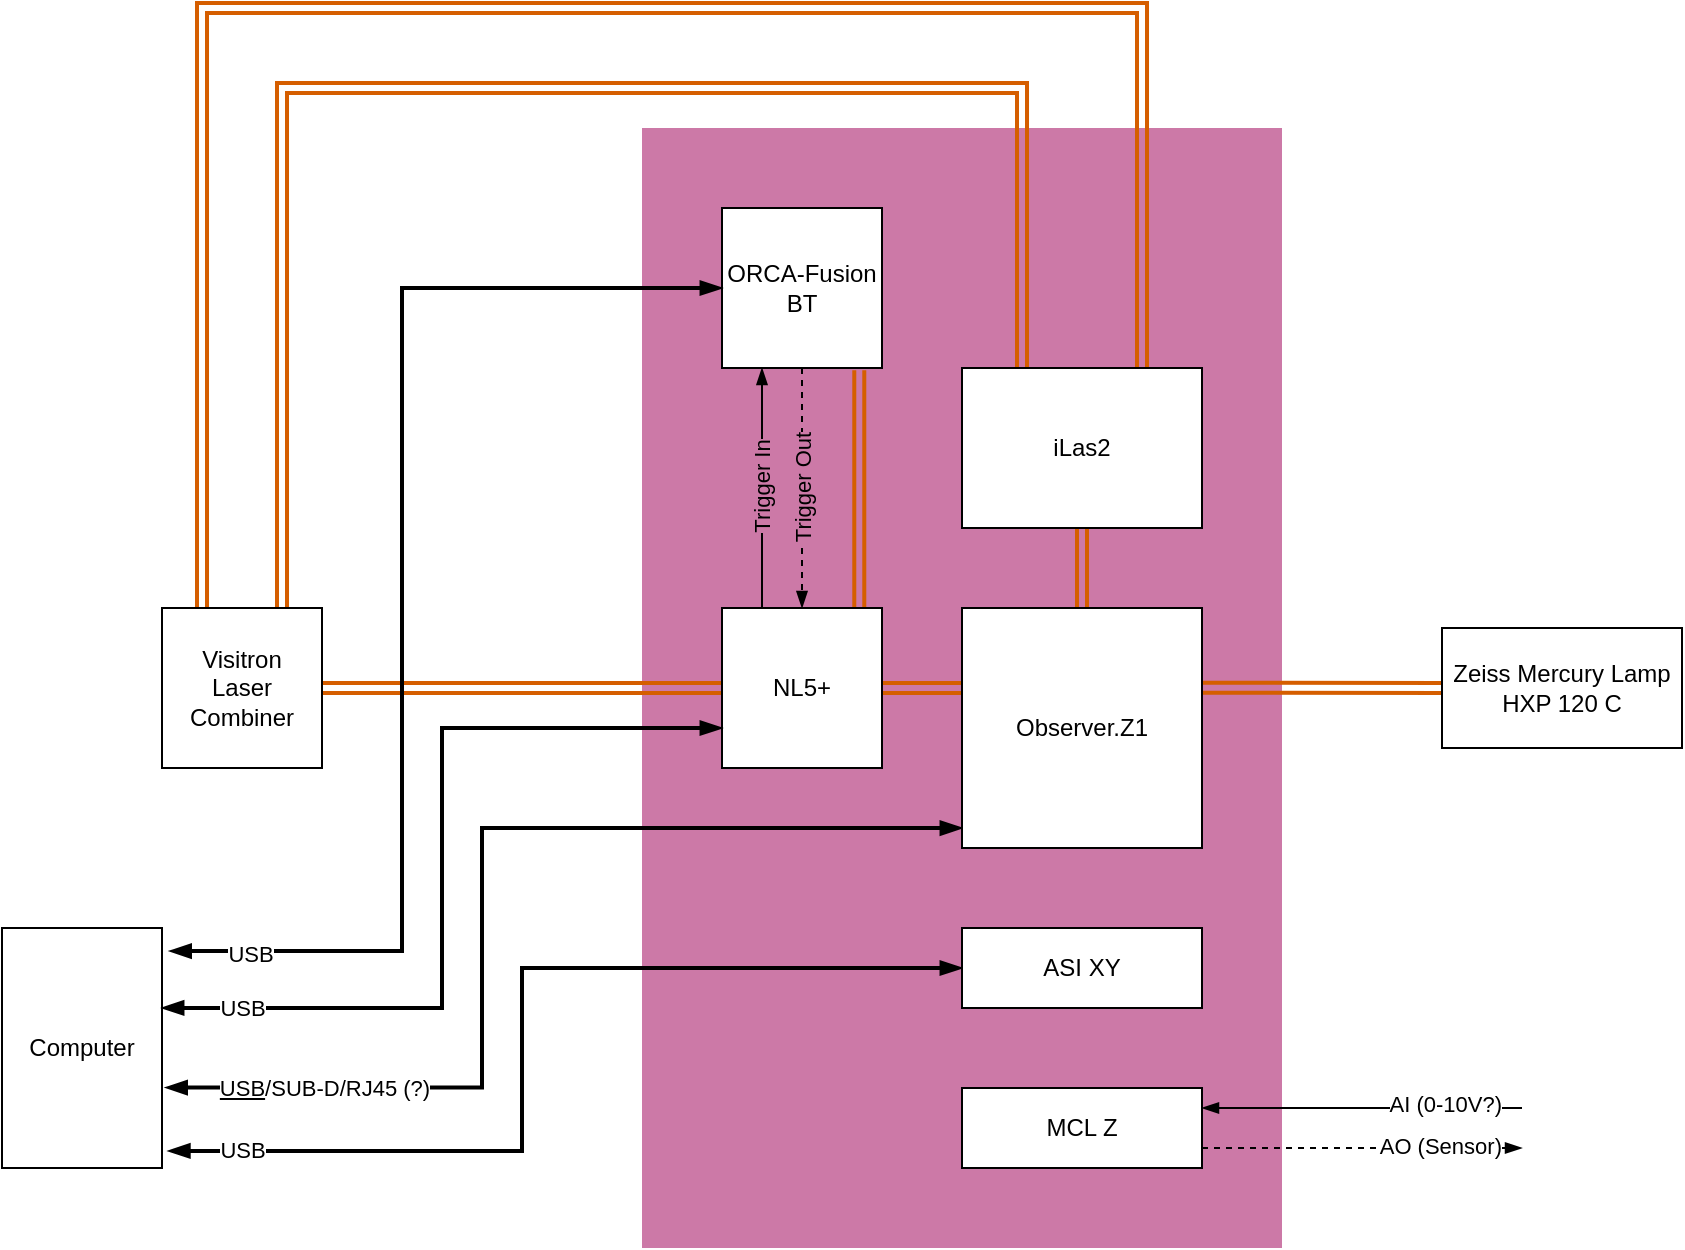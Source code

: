 <mxfile version="25.0.3">
  <diagram name="Page-1" id="0XpLSPNhMH7CNnPKEJ4U">
    <mxGraphModel dx="2074" dy="1106" grid="1" gridSize="10" guides="1" tooltips="1" connect="1" arrows="1" fold="1" page="1" pageScale="1" pageWidth="1169" pageHeight="826" math="0" shadow="0">
      <root>
        <mxCell id="0" />
        <mxCell id="1" parent="0" />
        <mxCell id="HXFtCFlEsN2_snCT11Q_-34" value="" style="rounded=0;whiteSpace=wrap;html=1;fillColor=#CC79A7;strokeColor=none;" parent="1" vertex="1">
          <mxGeometry x="480" y="163" width="320" height="560" as="geometry" />
        </mxCell>
        <mxCell id="HXFtCFlEsN2_snCT11Q_-22" style="edgeStyle=elbowEdgeStyle;rounded=0;orthogonalLoop=1;jettySize=auto;html=1;entryX=1.022;entryY=0.665;entryDx=0;entryDy=0;strokeWidth=2;endArrow=blockThin;endFill=1;startArrow=blockThin;startFill=1;exitX=0;exitY=0.917;exitDx=0;exitDy=0;exitPerimeter=0;entryPerimeter=0;" parent="1" source="HXFtCFlEsN2_snCT11Q_-2" target="HXFtCFlEsN2_snCT11Q_-1" edge="1">
          <mxGeometry relative="1" as="geometry">
            <mxPoint x="550" y="543" as="sourcePoint" />
            <Array as="points">
              <mxPoint x="400" y="563" />
            </Array>
          </mxGeometry>
        </mxCell>
        <mxCell id="HXFtCFlEsN2_snCT11Q_-23" value="&lt;u&gt;USB&lt;/u&gt;/SUB-D/RJ45 (?)" style="edgeLabel;html=1;align=center;verticalAlign=middle;resizable=0;points=[];" parent="HXFtCFlEsN2_snCT11Q_-22" vertex="1" connectable="0">
          <mxGeometry x="0.51" y="-1" relative="1" as="geometry">
            <mxPoint x="-51" y="1" as="offset" />
          </mxGeometry>
        </mxCell>
        <mxCell id="HXFtCFlEsN2_snCT11Q_-20" style="edgeStyle=elbowEdgeStyle;rounded=0;orthogonalLoop=1;jettySize=auto;html=1;exitX=0;exitY=0.5;exitDx=0;exitDy=0;endArrow=blockThin;endFill=1;startArrow=blockThin;startFill=1;strokeWidth=2;entryX=1.039;entryY=0.929;entryDx=0;entryDy=0;entryPerimeter=0;" parent="1" source="HXFtCFlEsN2_snCT11Q_-5" target="HXFtCFlEsN2_snCT11Q_-1" edge="1">
          <mxGeometry relative="1" as="geometry">
            <mxPoint x="270" y="673" as="targetPoint" />
            <Array as="points">
              <mxPoint x="420" y="623" />
            </Array>
          </mxGeometry>
        </mxCell>
        <mxCell id="HXFtCFlEsN2_snCT11Q_-46" value="USB" style="edgeLabel;html=1;align=center;verticalAlign=middle;resizable=0;points=[];" parent="HXFtCFlEsN2_snCT11Q_-20" vertex="1" connectable="0">
          <mxGeometry x="0.881" y="-1" relative="1" as="geometry">
            <mxPoint x="8" as="offset" />
          </mxGeometry>
        </mxCell>
        <mxCell id="HXFtCFlEsN2_snCT11Q_-12" value="" style="endArrow=none;html=1;rounded=0;exitX=1;exitY=0.25;exitDx=0;exitDy=0;startArrow=blockThin;startFill=1;" parent="1" source="HXFtCFlEsN2_snCT11Q_-10" edge="1">
          <mxGeometry width="50" height="50" relative="1" as="geometry">
            <mxPoint x="800" y="673" as="sourcePoint" />
            <mxPoint x="920" y="653" as="targetPoint" />
          </mxGeometry>
        </mxCell>
        <mxCell id="HXFtCFlEsN2_snCT11Q_-17" value="AI (0-10V?)" style="edgeLabel;html=1;align=right;verticalAlign=middle;resizable=0;points=[];" parent="HXFtCFlEsN2_snCT11Q_-12" vertex="1" connectable="0">
          <mxGeometry x="-0.05" y="2" relative="1" as="geometry">
            <mxPoint x="74" as="offset" />
          </mxGeometry>
        </mxCell>
        <mxCell id="HXFtCFlEsN2_snCT11Q_-13" value="" style="endArrow=blockThin;html=1;rounded=0;exitX=1;exitY=0.75;exitDx=0;exitDy=0;dashed=1;endFill=1;" parent="1" source="HXFtCFlEsN2_snCT11Q_-10" edge="1">
          <mxGeometry width="50" height="50" relative="1" as="geometry">
            <mxPoint x="780" y="673" as="sourcePoint" />
            <mxPoint x="920" y="673" as="targetPoint" />
          </mxGeometry>
        </mxCell>
        <mxCell id="HXFtCFlEsN2_snCT11Q_-18" value="AO (Sensor)" style="edgeLabel;html=1;align=right;verticalAlign=middle;resizable=0;points=[];" parent="HXFtCFlEsN2_snCT11Q_-13" vertex="1" connectable="0">
          <mxGeometry x="-0.1" y="1" relative="1" as="geometry">
            <mxPoint x="78" as="offset" />
          </mxGeometry>
        </mxCell>
        <mxCell id="HXFtCFlEsN2_snCT11Q_-27" style="edgeStyle=none;rounded=0;orthogonalLoop=1;jettySize=auto;html=1;exitX=1;exitY=0.5;exitDx=0;exitDy=0;entryX=-0.003;entryY=0.333;entryDx=0;entryDy=0;entryPerimeter=0;endArrow=none;endFill=0;shape=link;strokeColor=#D55E00;strokeWidth=2;" parent="1" source="HXFtCFlEsN2_snCT11Q_-25" target="HXFtCFlEsN2_snCT11Q_-2" edge="1">
          <mxGeometry relative="1" as="geometry" />
        </mxCell>
        <mxCell id="HXFtCFlEsN2_snCT11Q_-28" style="edgeStyle=none;rounded=0;orthogonalLoop=1;jettySize=auto;html=1;exitX=0.5;exitY=1;exitDx=0;exitDy=0;entryX=0.5;entryY=0;entryDx=0;entryDy=0;endArrow=none;endFill=0;shape=link;strokeColor=#D55E00;strokeWidth=2;" parent="1" source="HXFtCFlEsN2_snCT11Q_-24" target="HXFtCFlEsN2_snCT11Q_-2" edge="1">
          <mxGeometry relative="1" as="geometry">
            <mxPoint x="610" y="453" as="sourcePoint" />
            <mxPoint x="650" y="453" as="targetPoint" />
          </mxGeometry>
        </mxCell>
        <mxCell id="HXFtCFlEsN2_snCT11Q_-1" value="Computer" style="rounded=0;whiteSpace=wrap;html=1;" parent="1" vertex="1">
          <mxGeometry x="160" y="563" width="80" height="120" as="geometry" />
        </mxCell>
        <mxCell id="HXFtCFlEsN2_snCT11Q_-5" value="ASI XY" style="rounded=0;whiteSpace=wrap;html=1;" parent="1" vertex="1">
          <mxGeometry x="640" y="563" width="120" height="40" as="geometry" />
        </mxCell>
        <mxCell id="HXFtCFlEsN2_snCT11Q_-10" value="MCL Z" style="rounded=0;whiteSpace=wrap;html=1;" parent="1" vertex="1">
          <mxGeometry x="640" y="643" width="120" height="40" as="geometry" />
        </mxCell>
        <mxCell id="HXFtCFlEsN2_snCT11Q_-30" style="edgeStyle=none;rounded=0;orthogonalLoop=1;jettySize=auto;html=1;entryX=0.858;entryY=0.031;entryDx=0;entryDy=0;endArrow=none;endFill=0;shape=link;strokeColor=#D55E00;strokeWidth=2;exitX=0.858;exitY=1.014;exitDx=0;exitDy=0;exitPerimeter=0;entryPerimeter=0;" parent="1" source="HXFtCFlEsN2_snCT11Q_-29" target="HXFtCFlEsN2_snCT11Q_-25" edge="1">
          <mxGeometry relative="1" as="geometry">
            <mxPoint x="590" y="283" as="sourcePoint" />
            <mxPoint x="590" y="403" as="targetPoint" />
          </mxGeometry>
        </mxCell>
        <mxCell id="HXFtCFlEsN2_snCT11Q_-29" value="&lt;div&gt;ORCA-Fusion&lt;/div&gt;&lt;div&gt;BT&lt;br&gt;&lt;/div&gt;" style="rounded=0;whiteSpace=wrap;html=1;" parent="1" vertex="1">
          <mxGeometry x="520" y="203" width="80" height="80" as="geometry" />
        </mxCell>
        <mxCell id="HXFtCFlEsN2_snCT11Q_-37" style="edgeStyle=none;rounded=0;orthogonalLoop=1;jettySize=auto;html=1;exitX=1;exitY=0.5;exitDx=0;exitDy=0;endArrow=none;endFill=0;shape=link;strokeColor=#D55E00;strokeWidth=2;entryX=0;entryY=0.5;entryDx=0;entryDy=0;" parent="1" target="HXFtCFlEsN2_snCT11Q_-50" edge="1">
          <mxGeometry relative="1" as="geometry">
            <mxPoint x="760" y="442.83" as="sourcePoint" />
            <mxPoint x="880" y="443" as="targetPoint" />
          </mxGeometry>
        </mxCell>
        <mxCell id="HXFtCFlEsN2_snCT11Q_-38" style="edgeStyle=none;rounded=0;orthogonalLoop=1;jettySize=auto;html=1;exitX=1;exitY=0.5;exitDx=0;exitDy=0;endArrow=none;endFill=0;shape=link;strokeColor=#D55E00;strokeWidth=2;" parent="1" source="HXFtCFlEsN2_snCT11Q_-43" edge="1">
          <mxGeometry relative="1" as="geometry">
            <mxPoint x="400" y="442.83" as="sourcePoint" />
            <mxPoint x="520" y="443" as="targetPoint" />
          </mxGeometry>
        </mxCell>
        <mxCell id="HXFtCFlEsN2_snCT11Q_-2" value="Observer.Z1" style="whiteSpace=wrap;html=1;aspect=fixed;" parent="1" vertex="1">
          <mxGeometry x="640" y="403" width="120" height="120" as="geometry" />
        </mxCell>
        <mxCell id="HXFtCFlEsN2_snCT11Q_-25" value="NL5+" style="whiteSpace=wrap;html=1;aspect=fixed;" parent="1" vertex="1">
          <mxGeometry x="520" y="403" width="80" height="80" as="geometry" />
        </mxCell>
        <mxCell id="HXFtCFlEsN2_snCT11Q_-44" style="edgeStyle=elbowEdgeStyle;rounded=0;orthogonalLoop=1;jettySize=auto;elbow=vertical;html=1;exitX=0.25;exitY=0;exitDx=0;exitDy=0;entryX=0.75;entryY=0;entryDx=0;entryDy=0;shape=link;strokeColor=#D55E00;strokeWidth=2;" parent="1" source="HXFtCFlEsN2_snCT11Q_-43" target="HXFtCFlEsN2_snCT11Q_-24" edge="1">
          <mxGeometry relative="1" as="geometry">
            <mxPoint x="670" y="83" as="targetPoint" />
            <Array as="points">
              <mxPoint x="510" y="103" />
            </Array>
          </mxGeometry>
        </mxCell>
        <mxCell id="HXFtCFlEsN2_snCT11Q_-45" style="edgeStyle=elbowEdgeStyle;rounded=0;orthogonalLoop=1;jettySize=auto;elbow=vertical;html=1;exitX=0.75;exitY=0;exitDx=0;exitDy=0;entryX=0.25;entryY=0;entryDx=0;entryDy=0;shape=link;strokeColor=#D55E00;strokeWidth=2;" parent="1" source="HXFtCFlEsN2_snCT11Q_-43" target="HXFtCFlEsN2_snCT11Q_-24" edge="1">
          <mxGeometry relative="1" as="geometry">
            <mxPoint x="740" y="293" as="targetPoint" />
            <mxPoint x="270" y="413" as="sourcePoint" />
            <Array as="points">
              <mxPoint x="480" y="143" />
            </Array>
          </mxGeometry>
        </mxCell>
        <mxCell id="HXFtCFlEsN2_snCT11Q_-31" style="edgeStyle=elbowEdgeStyle;rounded=0;orthogonalLoop=1;jettySize=auto;html=1;strokeWidth=2;endArrow=blockThin;endFill=1;startArrow=blockThin;startFill=1;exitX=0;exitY=0.5;exitDx=0;exitDy=0;entryX=1.047;entryY=0.096;entryDx=0;entryDy=0;entryPerimeter=0;" parent="1" source="HXFtCFlEsN2_snCT11Q_-29" target="HXFtCFlEsN2_snCT11Q_-1" edge="1">
          <mxGeometry relative="1" as="geometry">
            <mxPoint x="480" y="373" as="sourcePoint" />
            <mxPoint x="220" y="513" as="targetPoint" />
            <Array as="points">
              <mxPoint x="360" y="453" />
            </Array>
          </mxGeometry>
        </mxCell>
        <mxCell id="HXFtCFlEsN2_snCT11Q_-47" value="USB" style="edgeLabel;html=1;align=center;verticalAlign=middle;resizable=0;points=[];" parent="HXFtCFlEsN2_snCT11Q_-31" vertex="1" connectable="0">
          <mxGeometry x="0.911" y="1" relative="1" as="geometry">
            <mxPoint x="13" as="offset" />
          </mxGeometry>
        </mxCell>
        <mxCell id="HXFtCFlEsN2_snCT11Q_-39" value="" style="endArrow=none;html=1;rounded=0;entryX=0.25;entryY=0;entryDx=0;entryDy=0;exitX=0.25;exitY=1;exitDx=0;exitDy=0;endFill=0;startArrow=blockThin;startFill=1;" parent="1" source="HXFtCFlEsN2_snCT11Q_-29" target="HXFtCFlEsN2_snCT11Q_-25" edge="1">
          <mxGeometry width="50" height="50" relative="1" as="geometry">
            <mxPoint x="140" y="93" as="sourcePoint" />
            <mxPoint x="140" y="293" as="targetPoint" />
          </mxGeometry>
        </mxCell>
        <mxCell id="HXFtCFlEsN2_snCT11Q_-51" value="&lt;div&gt;Trigger In&lt;/div&gt;" style="edgeLabel;html=1;align=center;verticalAlign=middle;resizable=0;points=[];rotation=270;labelBackgroundColor=#CC79A7;" parent="HXFtCFlEsN2_snCT11Q_-39" vertex="1" connectable="0">
          <mxGeometry x="0.295" y="3" relative="1" as="geometry">
            <mxPoint x="-3" y="-18" as="offset" />
          </mxGeometry>
        </mxCell>
        <mxCell id="HXFtCFlEsN2_snCT11Q_-40" value="" style="endArrow=blockThin;html=1;rounded=0;entryX=0.5;entryY=0;entryDx=0;entryDy=0;dashed=1;exitX=0.5;exitY=1;exitDx=0;exitDy=0;endFill=1;" parent="1" source="HXFtCFlEsN2_snCT11Q_-29" target="HXFtCFlEsN2_snCT11Q_-25" edge="1">
          <mxGeometry width="50" height="50" relative="1" as="geometry">
            <mxPoint x="170" y="73" as="sourcePoint" />
            <mxPoint x="170" y="273" as="targetPoint" />
          </mxGeometry>
        </mxCell>
        <mxCell id="HXFtCFlEsN2_snCT11Q_-52" value="Trigger Out" style="edgeLabel;html=1;align=center;verticalAlign=middle;resizable=0;points=[];rotation=270;labelBackgroundColor=#CC79A7;" parent="HXFtCFlEsN2_snCT11Q_-40" vertex="1" connectable="0">
          <mxGeometry x="-0.05" y="1" relative="1" as="geometry">
            <mxPoint x="-1" y="3" as="offset" />
          </mxGeometry>
        </mxCell>
        <mxCell id="HXFtCFlEsN2_snCT11Q_-24" value="iLas2" style="rounded=0;whiteSpace=wrap;html=1;" parent="1" vertex="1">
          <mxGeometry x="640" y="283" width="120" height="80" as="geometry" />
        </mxCell>
        <mxCell id="HXFtCFlEsN2_snCT11Q_-43" value="&lt;div&gt;Visitron&lt;/div&gt;&lt;div&gt;Laser Combiner&lt;br&gt;&lt;/div&gt;" style="whiteSpace=wrap;html=1;aspect=fixed;" parent="1" vertex="1">
          <mxGeometry x="240" y="403" width="80" height="80" as="geometry" />
        </mxCell>
        <mxCell id="HXFtCFlEsN2_snCT11Q_-48" style="edgeStyle=elbowEdgeStyle;rounded=0;orthogonalLoop=1;jettySize=auto;html=1;strokeWidth=2;endArrow=blockThin;endFill=1;startArrow=blockThin;startFill=1;exitX=0;exitY=0.75;exitDx=0;exitDy=0;entryX=1;entryY=0.333;entryDx=0;entryDy=0;entryPerimeter=0;" parent="1" source="HXFtCFlEsN2_snCT11Q_-25" target="HXFtCFlEsN2_snCT11Q_-1" edge="1">
          <mxGeometry relative="1" as="geometry">
            <mxPoint x="530" y="333" as="sourcePoint" />
            <mxPoint x="254" y="585" as="targetPoint" />
            <Array as="points">
              <mxPoint x="380" y="473" />
            </Array>
          </mxGeometry>
        </mxCell>
        <mxCell id="HXFtCFlEsN2_snCT11Q_-49" value="USB" style="edgeLabel;html=1;align=center;verticalAlign=middle;resizable=0;points=[];" parent="HXFtCFlEsN2_snCT11Q_-48" vertex="1" connectable="0">
          <mxGeometry x="0.911" y="1" relative="1" as="geometry">
            <mxPoint x="21" y="-1" as="offset" />
          </mxGeometry>
        </mxCell>
        <mxCell id="HXFtCFlEsN2_snCT11Q_-50" value="&lt;div&gt;Zeiss Mercury Lamp&lt;br&gt;&lt;/div&gt;&lt;div&gt;HXP 120 C&lt;/div&gt;" style="rounded=0;whiteSpace=wrap;html=1;" parent="1" vertex="1">
          <mxGeometry x="880" y="413" width="120" height="60" as="geometry" />
        </mxCell>
      </root>
    </mxGraphModel>
  </diagram>
</mxfile>
